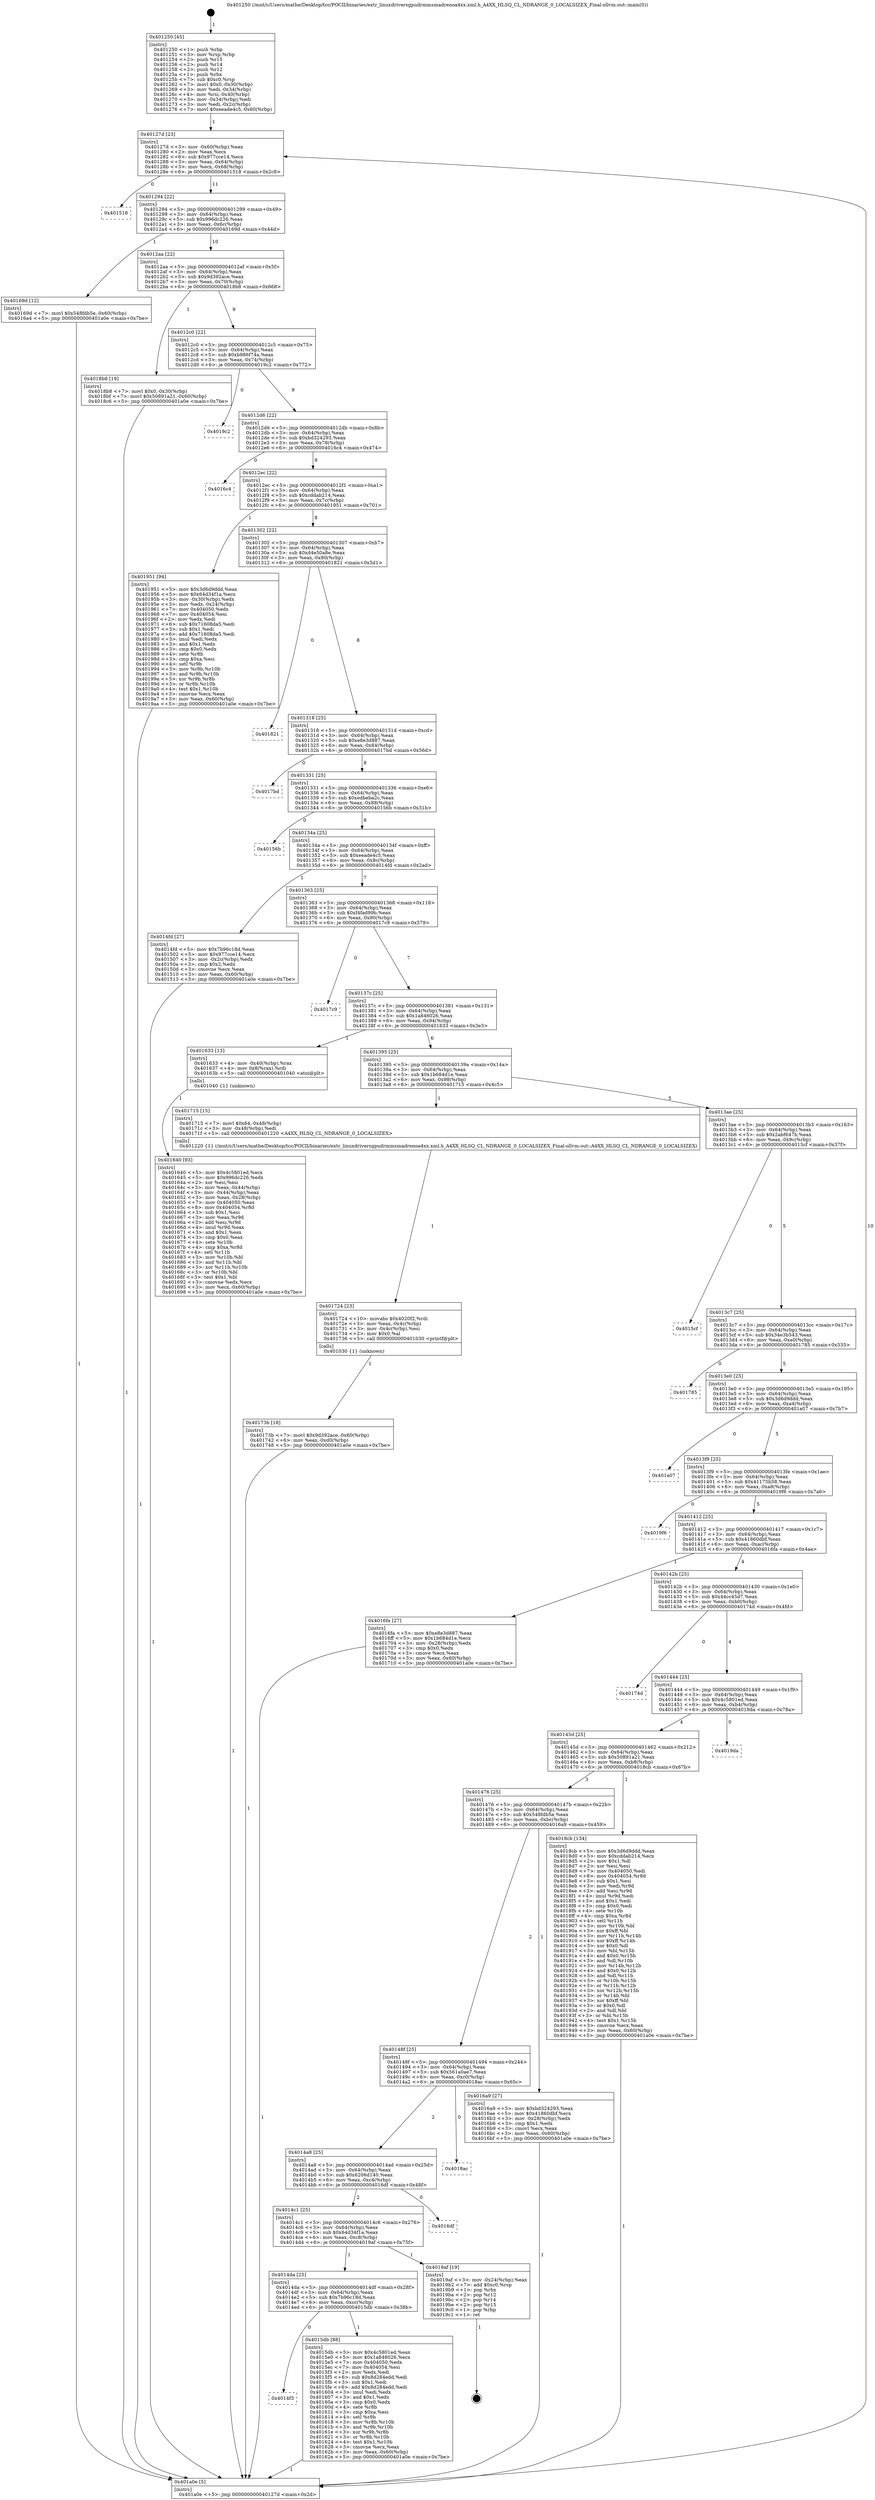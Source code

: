 digraph "0x401250" {
  label = "0x401250 (/mnt/c/Users/mathe/Desktop/tcc/POCII/binaries/extr_linuxdriversgpudrmmsmadrenoa4xx.xml.h_A4XX_HLSQ_CL_NDRANGE_0_LOCALSIZEX_Final-ollvm.out::main(0))"
  labelloc = "t"
  node[shape=record]

  Entry [label="",width=0.3,height=0.3,shape=circle,fillcolor=black,style=filled]
  "0x40127d" [label="{
     0x40127d [23]\l
     | [instrs]\l
     &nbsp;&nbsp;0x40127d \<+3\>: mov -0x60(%rbp),%eax\l
     &nbsp;&nbsp;0x401280 \<+2\>: mov %eax,%ecx\l
     &nbsp;&nbsp;0x401282 \<+6\>: sub $0x977cce14,%ecx\l
     &nbsp;&nbsp;0x401288 \<+3\>: mov %eax,-0x64(%rbp)\l
     &nbsp;&nbsp;0x40128b \<+3\>: mov %ecx,-0x68(%rbp)\l
     &nbsp;&nbsp;0x40128e \<+6\>: je 0000000000401518 \<main+0x2c8\>\l
  }"]
  "0x401518" [label="{
     0x401518\l
  }", style=dashed]
  "0x401294" [label="{
     0x401294 [22]\l
     | [instrs]\l
     &nbsp;&nbsp;0x401294 \<+5\>: jmp 0000000000401299 \<main+0x49\>\l
     &nbsp;&nbsp;0x401299 \<+3\>: mov -0x64(%rbp),%eax\l
     &nbsp;&nbsp;0x40129c \<+5\>: sub $0x996dc226,%eax\l
     &nbsp;&nbsp;0x4012a1 \<+3\>: mov %eax,-0x6c(%rbp)\l
     &nbsp;&nbsp;0x4012a4 \<+6\>: je 000000000040169d \<main+0x44d\>\l
  }"]
  Exit [label="",width=0.3,height=0.3,shape=circle,fillcolor=black,style=filled,peripheries=2]
  "0x40169d" [label="{
     0x40169d [12]\l
     | [instrs]\l
     &nbsp;&nbsp;0x40169d \<+7\>: movl $0x548fdb5e,-0x60(%rbp)\l
     &nbsp;&nbsp;0x4016a4 \<+5\>: jmp 0000000000401a0e \<main+0x7be\>\l
  }"]
  "0x4012aa" [label="{
     0x4012aa [22]\l
     | [instrs]\l
     &nbsp;&nbsp;0x4012aa \<+5\>: jmp 00000000004012af \<main+0x5f\>\l
     &nbsp;&nbsp;0x4012af \<+3\>: mov -0x64(%rbp),%eax\l
     &nbsp;&nbsp;0x4012b2 \<+5\>: sub $0x9d392ace,%eax\l
     &nbsp;&nbsp;0x4012b7 \<+3\>: mov %eax,-0x70(%rbp)\l
     &nbsp;&nbsp;0x4012ba \<+6\>: je 00000000004018b8 \<main+0x668\>\l
  }"]
  "0x40173b" [label="{
     0x40173b [18]\l
     | [instrs]\l
     &nbsp;&nbsp;0x40173b \<+7\>: movl $0x9d392ace,-0x60(%rbp)\l
     &nbsp;&nbsp;0x401742 \<+6\>: mov %eax,-0xd0(%rbp)\l
     &nbsp;&nbsp;0x401748 \<+5\>: jmp 0000000000401a0e \<main+0x7be\>\l
  }"]
  "0x4018b8" [label="{
     0x4018b8 [19]\l
     | [instrs]\l
     &nbsp;&nbsp;0x4018b8 \<+7\>: movl $0x0,-0x30(%rbp)\l
     &nbsp;&nbsp;0x4018bf \<+7\>: movl $0x50891a21,-0x60(%rbp)\l
     &nbsp;&nbsp;0x4018c6 \<+5\>: jmp 0000000000401a0e \<main+0x7be\>\l
  }"]
  "0x4012c0" [label="{
     0x4012c0 [22]\l
     | [instrs]\l
     &nbsp;&nbsp;0x4012c0 \<+5\>: jmp 00000000004012c5 \<main+0x75\>\l
     &nbsp;&nbsp;0x4012c5 \<+3\>: mov -0x64(%rbp),%eax\l
     &nbsp;&nbsp;0x4012c8 \<+5\>: sub $0xb986f74a,%eax\l
     &nbsp;&nbsp;0x4012cd \<+3\>: mov %eax,-0x74(%rbp)\l
     &nbsp;&nbsp;0x4012d0 \<+6\>: je 00000000004019c2 \<main+0x772\>\l
  }"]
  "0x401724" [label="{
     0x401724 [23]\l
     | [instrs]\l
     &nbsp;&nbsp;0x401724 \<+10\>: movabs $0x4020f2,%rdi\l
     &nbsp;&nbsp;0x40172e \<+3\>: mov %eax,-0x4c(%rbp)\l
     &nbsp;&nbsp;0x401731 \<+3\>: mov -0x4c(%rbp),%esi\l
     &nbsp;&nbsp;0x401734 \<+2\>: mov $0x0,%al\l
     &nbsp;&nbsp;0x401736 \<+5\>: call 0000000000401030 \<printf@plt\>\l
     | [calls]\l
     &nbsp;&nbsp;0x401030 \{1\} (unknown)\l
  }"]
  "0x4019c2" [label="{
     0x4019c2\l
  }", style=dashed]
  "0x4012d6" [label="{
     0x4012d6 [22]\l
     | [instrs]\l
     &nbsp;&nbsp;0x4012d6 \<+5\>: jmp 00000000004012db \<main+0x8b\>\l
     &nbsp;&nbsp;0x4012db \<+3\>: mov -0x64(%rbp),%eax\l
     &nbsp;&nbsp;0x4012de \<+5\>: sub $0xbd324293,%eax\l
     &nbsp;&nbsp;0x4012e3 \<+3\>: mov %eax,-0x78(%rbp)\l
     &nbsp;&nbsp;0x4012e6 \<+6\>: je 00000000004016c4 \<main+0x474\>\l
  }"]
  "0x401640" [label="{
     0x401640 [93]\l
     | [instrs]\l
     &nbsp;&nbsp;0x401640 \<+5\>: mov $0x4c5801ed,%ecx\l
     &nbsp;&nbsp;0x401645 \<+5\>: mov $0x996dc226,%edx\l
     &nbsp;&nbsp;0x40164a \<+2\>: xor %esi,%esi\l
     &nbsp;&nbsp;0x40164c \<+3\>: mov %eax,-0x44(%rbp)\l
     &nbsp;&nbsp;0x40164f \<+3\>: mov -0x44(%rbp),%eax\l
     &nbsp;&nbsp;0x401652 \<+3\>: mov %eax,-0x28(%rbp)\l
     &nbsp;&nbsp;0x401655 \<+7\>: mov 0x404050,%eax\l
     &nbsp;&nbsp;0x40165c \<+8\>: mov 0x404054,%r8d\l
     &nbsp;&nbsp;0x401664 \<+3\>: sub $0x1,%esi\l
     &nbsp;&nbsp;0x401667 \<+3\>: mov %eax,%r9d\l
     &nbsp;&nbsp;0x40166a \<+3\>: add %esi,%r9d\l
     &nbsp;&nbsp;0x40166d \<+4\>: imul %r9d,%eax\l
     &nbsp;&nbsp;0x401671 \<+3\>: and $0x1,%eax\l
     &nbsp;&nbsp;0x401674 \<+3\>: cmp $0x0,%eax\l
     &nbsp;&nbsp;0x401677 \<+4\>: sete %r10b\l
     &nbsp;&nbsp;0x40167b \<+4\>: cmp $0xa,%r8d\l
     &nbsp;&nbsp;0x40167f \<+4\>: setl %r11b\l
     &nbsp;&nbsp;0x401683 \<+3\>: mov %r10b,%bl\l
     &nbsp;&nbsp;0x401686 \<+3\>: and %r11b,%bl\l
     &nbsp;&nbsp;0x401689 \<+3\>: xor %r11b,%r10b\l
     &nbsp;&nbsp;0x40168c \<+3\>: or %r10b,%bl\l
     &nbsp;&nbsp;0x40168f \<+3\>: test $0x1,%bl\l
     &nbsp;&nbsp;0x401692 \<+3\>: cmovne %edx,%ecx\l
     &nbsp;&nbsp;0x401695 \<+3\>: mov %ecx,-0x60(%rbp)\l
     &nbsp;&nbsp;0x401698 \<+5\>: jmp 0000000000401a0e \<main+0x7be\>\l
  }"]
  "0x4016c4" [label="{
     0x4016c4\l
  }", style=dashed]
  "0x4012ec" [label="{
     0x4012ec [22]\l
     | [instrs]\l
     &nbsp;&nbsp;0x4012ec \<+5\>: jmp 00000000004012f1 \<main+0xa1\>\l
     &nbsp;&nbsp;0x4012f1 \<+3\>: mov -0x64(%rbp),%eax\l
     &nbsp;&nbsp;0x4012f4 \<+5\>: sub $0xcddab214,%eax\l
     &nbsp;&nbsp;0x4012f9 \<+3\>: mov %eax,-0x7c(%rbp)\l
     &nbsp;&nbsp;0x4012fc \<+6\>: je 0000000000401951 \<main+0x701\>\l
  }"]
  "0x4014f3" [label="{
     0x4014f3\l
  }", style=dashed]
  "0x401951" [label="{
     0x401951 [94]\l
     | [instrs]\l
     &nbsp;&nbsp;0x401951 \<+5\>: mov $0x3d6d9ddd,%eax\l
     &nbsp;&nbsp;0x401956 \<+5\>: mov $0x64d34f1a,%ecx\l
     &nbsp;&nbsp;0x40195b \<+3\>: mov -0x30(%rbp),%edx\l
     &nbsp;&nbsp;0x40195e \<+3\>: mov %edx,-0x24(%rbp)\l
     &nbsp;&nbsp;0x401961 \<+7\>: mov 0x404050,%edx\l
     &nbsp;&nbsp;0x401968 \<+7\>: mov 0x404054,%esi\l
     &nbsp;&nbsp;0x40196f \<+2\>: mov %edx,%edi\l
     &nbsp;&nbsp;0x401971 \<+6\>: sub $0x71608da5,%edi\l
     &nbsp;&nbsp;0x401977 \<+3\>: sub $0x1,%edi\l
     &nbsp;&nbsp;0x40197a \<+6\>: add $0x71608da5,%edi\l
     &nbsp;&nbsp;0x401980 \<+3\>: imul %edi,%edx\l
     &nbsp;&nbsp;0x401983 \<+3\>: and $0x1,%edx\l
     &nbsp;&nbsp;0x401986 \<+3\>: cmp $0x0,%edx\l
     &nbsp;&nbsp;0x401989 \<+4\>: sete %r8b\l
     &nbsp;&nbsp;0x40198d \<+3\>: cmp $0xa,%esi\l
     &nbsp;&nbsp;0x401990 \<+4\>: setl %r9b\l
     &nbsp;&nbsp;0x401994 \<+3\>: mov %r8b,%r10b\l
     &nbsp;&nbsp;0x401997 \<+3\>: and %r9b,%r10b\l
     &nbsp;&nbsp;0x40199a \<+3\>: xor %r9b,%r8b\l
     &nbsp;&nbsp;0x40199d \<+3\>: or %r8b,%r10b\l
     &nbsp;&nbsp;0x4019a0 \<+4\>: test $0x1,%r10b\l
     &nbsp;&nbsp;0x4019a4 \<+3\>: cmovne %ecx,%eax\l
     &nbsp;&nbsp;0x4019a7 \<+3\>: mov %eax,-0x60(%rbp)\l
     &nbsp;&nbsp;0x4019aa \<+5\>: jmp 0000000000401a0e \<main+0x7be\>\l
  }"]
  "0x401302" [label="{
     0x401302 [22]\l
     | [instrs]\l
     &nbsp;&nbsp;0x401302 \<+5\>: jmp 0000000000401307 \<main+0xb7\>\l
     &nbsp;&nbsp;0x401307 \<+3\>: mov -0x64(%rbp),%eax\l
     &nbsp;&nbsp;0x40130a \<+5\>: sub $0xd4e50a8e,%eax\l
     &nbsp;&nbsp;0x40130f \<+3\>: mov %eax,-0x80(%rbp)\l
     &nbsp;&nbsp;0x401312 \<+6\>: je 0000000000401821 \<main+0x5d1\>\l
  }"]
  "0x4015db" [label="{
     0x4015db [88]\l
     | [instrs]\l
     &nbsp;&nbsp;0x4015db \<+5\>: mov $0x4c5801ed,%eax\l
     &nbsp;&nbsp;0x4015e0 \<+5\>: mov $0x1a846026,%ecx\l
     &nbsp;&nbsp;0x4015e5 \<+7\>: mov 0x404050,%edx\l
     &nbsp;&nbsp;0x4015ec \<+7\>: mov 0x404054,%esi\l
     &nbsp;&nbsp;0x4015f3 \<+2\>: mov %edx,%edi\l
     &nbsp;&nbsp;0x4015f5 \<+6\>: sub $0x8d284edd,%edi\l
     &nbsp;&nbsp;0x4015fb \<+3\>: sub $0x1,%edi\l
     &nbsp;&nbsp;0x4015fe \<+6\>: add $0x8d284edd,%edi\l
     &nbsp;&nbsp;0x401604 \<+3\>: imul %edi,%edx\l
     &nbsp;&nbsp;0x401607 \<+3\>: and $0x1,%edx\l
     &nbsp;&nbsp;0x40160a \<+3\>: cmp $0x0,%edx\l
     &nbsp;&nbsp;0x40160d \<+4\>: sete %r8b\l
     &nbsp;&nbsp;0x401611 \<+3\>: cmp $0xa,%esi\l
     &nbsp;&nbsp;0x401614 \<+4\>: setl %r9b\l
     &nbsp;&nbsp;0x401618 \<+3\>: mov %r8b,%r10b\l
     &nbsp;&nbsp;0x40161b \<+3\>: and %r9b,%r10b\l
     &nbsp;&nbsp;0x40161e \<+3\>: xor %r9b,%r8b\l
     &nbsp;&nbsp;0x401621 \<+3\>: or %r8b,%r10b\l
     &nbsp;&nbsp;0x401624 \<+4\>: test $0x1,%r10b\l
     &nbsp;&nbsp;0x401628 \<+3\>: cmovne %ecx,%eax\l
     &nbsp;&nbsp;0x40162b \<+3\>: mov %eax,-0x60(%rbp)\l
     &nbsp;&nbsp;0x40162e \<+5\>: jmp 0000000000401a0e \<main+0x7be\>\l
  }"]
  "0x401821" [label="{
     0x401821\l
  }", style=dashed]
  "0x401318" [label="{
     0x401318 [25]\l
     | [instrs]\l
     &nbsp;&nbsp;0x401318 \<+5\>: jmp 000000000040131d \<main+0xcd\>\l
     &nbsp;&nbsp;0x40131d \<+3\>: mov -0x64(%rbp),%eax\l
     &nbsp;&nbsp;0x401320 \<+5\>: sub $0xe8e3d887,%eax\l
     &nbsp;&nbsp;0x401325 \<+6\>: mov %eax,-0x84(%rbp)\l
     &nbsp;&nbsp;0x40132b \<+6\>: je 00000000004017bd \<main+0x56d\>\l
  }"]
  "0x4014da" [label="{
     0x4014da [25]\l
     | [instrs]\l
     &nbsp;&nbsp;0x4014da \<+5\>: jmp 00000000004014df \<main+0x28f\>\l
     &nbsp;&nbsp;0x4014df \<+3\>: mov -0x64(%rbp),%eax\l
     &nbsp;&nbsp;0x4014e2 \<+5\>: sub $0x7b96c18d,%eax\l
     &nbsp;&nbsp;0x4014e7 \<+6\>: mov %eax,-0xcc(%rbp)\l
     &nbsp;&nbsp;0x4014ed \<+6\>: je 00000000004015db \<main+0x38b\>\l
  }"]
  "0x4017bd" [label="{
     0x4017bd\l
  }", style=dashed]
  "0x401331" [label="{
     0x401331 [25]\l
     | [instrs]\l
     &nbsp;&nbsp;0x401331 \<+5\>: jmp 0000000000401336 \<main+0xe6\>\l
     &nbsp;&nbsp;0x401336 \<+3\>: mov -0x64(%rbp),%eax\l
     &nbsp;&nbsp;0x401339 \<+5\>: sub $0xedbeba2c,%eax\l
     &nbsp;&nbsp;0x40133e \<+6\>: mov %eax,-0x88(%rbp)\l
     &nbsp;&nbsp;0x401344 \<+6\>: je 000000000040156b \<main+0x31b\>\l
  }"]
  "0x4019af" [label="{
     0x4019af [19]\l
     | [instrs]\l
     &nbsp;&nbsp;0x4019af \<+3\>: mov -0x24(%rbp),%eax\l
     &nbsp;&nbsp;0x4019b2 \<+7\>: add $0xc0,%rsp\l
     &nbsp;&nbsp;0x4019b9 \<+1\>: pop %rbx\l
     &nbsp;&nbsp;0x4019ba \<+2\>: pop %r12\l
     &nbsp;&nbsp;0x4019bc \<+2\>: pop %r14\l
     &nbsp;&nbsp;0x4019be \<+2\>: pop %r15\l
     &nbsp;&nbsp;0x4019c0 \<+1\>: pop %rbp\l
     &nbsp;&nbsp;0x4019c1 \<+1\>: ret\l
  }"]
  "0x40156b" [label="{
     0x40156b\l
  }", style=dashed]
  "0x40134a" [label="{
     0x40134a [25]\l
     | [instrs]\l
     &nbsp;&nbsp;0x40134a \<+5\>: jmp 000000000040134f \<main+0xff\>\l
     &nbsp;&nbsp;0x40134f \<+3\>: mov -0x64(%rbp),%eax\l
     &nbsp;&nbsp;0x401352 \<+5\>: sub $0xeeade4c5,%eax\l
     &nbsp;&nbsp;0x401357 \<+6\>: mov %eax,-0x8c(%rbp)\l
     &nbsp;&nbsp;0x40135d \<+6\>: je 00000000004014fd \<main+0x2ad\>\l
  }"]
  "0x4014c1" [label="{
     0x4014c1 [25]\l
     | [instrs]\l
     &nbsp;&nbsp;0x4014c1 \<+5\>: jmp 00000000004014c6 \<main+0x276\>\l
     &nbsp;&nbsp;0x4014c6 \<+3\>: mov -0x64(%rbp),%eax\l
     &nbsp;&nbsp;0x4014c9 \<+5\>: sub $0x64d34f1a,%eax\l
     &nbsp;&nbsp;0x4014ce \<+6\>: mov %eax,-0xc8(%rbp)\l
     &nbsp;&nbsp;0x4014d4 \<+6\>: je 00000000004019af \<main+0x75f\>\l
  }"]
  "0x4014fd" [label="{
     0x4014fd [27]\l
     | [instrs]\l
     &nbsp;&nbsp;0x4014fd \<+5\>: mov $0x7b96c18d,%eax\l
     &nbsp;&nbsp;0x401502 \<+5\>: mov $0x977cce14,%ecx\l
     &nbsp;&nbsp;0x401507 \<+3\>: mov -0x2c(%rbp),%edx\l
     &nbsp;&nbsp;0x40150a \<+3\>: cmp $0x2,%edx\l
     &nbsp;&nbsp;0x40150d \<+3\>: cmovne %ecx,%eax\l
     &nbsp;&nbsp;0x401510 \<+3\>: mov %eax,-0x60(%rbp)\l
     &nbsp;&nbsp;0x401513 \<+5\>: jmp 0000000000401a0e \<main+0x7be\>\l
  }"]
  "0x401363" [label="{
     0x401363 [25]\l
     | [instrs]\l
     &nbsp;&nbsp;0x401363 \<+5\>: jmp 0000000000401368 \<main+0x118\>\l
     &nbsp;&nbsp;0x401368 \<+3\>: mov -0x64(%rbp),%eax\l
     &nbsp;&nbsp;0x40136b \<+5\>: sub $0xf4fad99b,%eax\l
     &nbsp;&nbsp;0x401370 \<+6\>: mov %eax,-0x90(%rbp)\l
     &nbsp;&nbsp;0x401376 \<+6\>: je 00000000004017c9 \<main+0x579\>\l
  }"]
  "0x401a0e" [label="{
     0x401a0e [5]\l
     | [instrs]\l
     &nbsp;&nbsp;0x401a0e \<+5\>: jmp 000000000040127d \<main+0x2d\>\l
  }"]
  "0x401250" [label="{
     0x401250 [45]\l
     | [instrs]\l
     &nbsp;&nbsp;0x401250 \<+1\>: push %rbp\l
     &nbsp;&nbsp;0x401251 \<+3\>: mov %rsp,%rbp\l
     &nbsp;&nbsp;0x401254 \<+2\>: push %r15\l
     &nbsp;&nbsp;0x401256 \<+2\>: push %r14\l
     &nbsp;&nbsp;0x401258 \<+2\>: push %r12\l
     &nbsp;&nbsp;0x40125a \<+1\>: push %rbx\l
     &nbsp;&nbsp;0x40125b \<+7\>: sub $0xc0,%rsp\l
     &nbsp;&nbsp;0x401262 \<+7\>: movl $0x0,-0x30(%rbp)\l
     &nbsp;&nbsp;0x401269 \<+3\>: mov %edi,-0x34(%rbp)\l
     &nbsp;&nbsp;0x40126c \<+4\>: mov %rsi,-0x40(%rbp)\l
     &nbsp;&nbsp;0x401270 \<+3\>: mov -0x34(%rbp),%edi\l
     &nbsp;&nbsp;0x401273 \<+3\>: mov %edi,-0x2c(%rbp)\l
     &nbsp;&nbsp;0x401276 \<+7\>: movl $0xeeade4c5,-0x60(%rbp)\l
  }"]
  "0x4016df" [label="{
     0x4016df\l
  }", style=dashed]
  "0x4017c9" [label="{
     0x4017c9\l
  }", style=dashed]
  "0x40137c" [label="{
     0x40137c [25]\l
     | [instrs]\l
     &nbsp;&nbsp;0x40137c \<+5\>: jmp 0000000000401381 \<main+0x131\>\l
     &nbsp;&nbsp;0x401381 \<+3\>: mov -0x64(%rbp),%eax\l
     &nbsp;&nbsp;0x401384 \<+5\>: sub $0x1a846026,%eax\l
     &nbsp;&nbsp;0x401389 \<+6\>: mov %eax,-0x94(%rbp)\l
     &nbsp;&nbsp;0x40138f \<+6\>: je 0000000000401633 \<main+0x3e3\>\l
  }"]
  "0x4014a8" [label="{
     0x4014a8 [25]\l
     | [instrs]\l
     &nbsp;&nbsp;0x4014a8 \<+5\>: jmp 00000000004014ad \<main+0x25d\>\l
     &nbsp;&nbsp;0x4014ad \<+3\>: mov -0x64(%rbp),%eax\l
     &nbsp;&nbsp;0x4014b0 \<+5\>: sub $0x6206d140,%eax\l
     &nbsp;&nbsp;0x4014b5 \<+6\>: mov %eax,-0xc4(%rbp)\l
     &nbsp;&nbsp;0x4014bb \<+6\>: je 00000000004016df \<main+0x48f\>\l
  }"]
  "0x401633" [label="{
     0x401633 [13]\l
     | [instrs]\l
     &nbsp;&nbsp;0x401633 \<+4\>: mov -0x40(%rbp),%rax\l
     &nbsp;&nbsp;0x401637 \<+4\>: mov 0x8(%rax),%rdi\l
     &nbsp;&nbsp;0x40163b \<+5\>: call 0000000000401040 \<atoi@plt\>\l
     | [calls]\l
     &nbsp;&nbsp;0x401040 \{1\} (unknown)\l
  }"]
  "0x401395" [label="{
     0x401395 [25]\l
     | [instrs]\l
     &nbsp;&nbsp;0x401395 \<+5\>: jmp 000000000040139a \<main+0x14a\>\l
     &nbsp;&nbsp;0x40139a \<+3\>: mov -0x64(%rbp),%eax\l
     &nbsp;&nbsp;0x40139d \<+5\>: sub $0x1b684d1e,%eax\l
     &nbsp;&nbsp;0x4013a2 \<+6\>: mov %eax,-0x98(%rbp)\l
     &nbsp;&nbsp;0x4013a8 \<+6\>: je 0000000000401715 \<main+0x4c5\>\l
  }"]
  "0x4018ac" [label="{
     0x4018ac\l
  }", style=dashed]
  "0x401715" [label="{
     0x401715 [15]\l
     | [instrs]\l
     &nbsp;&nbsp;0x401715 \<+7\>: movl $0x64,-0x48(%rbp)\l
     &nbsp;&nbsp;0x40171c \<+3\>: mov -0x48(%rbp),%edi\l
     &nbsp;&nbsp;0x40171f \<+5\>: call 0000000000401220 \<A4XX_HLSQ_CL_NDRANGE_0_LOCALSIZEX\>\l
     | [calls]\l
     &nbsp;&nbsp;0x401220 \{1\} (/mnt/c/Users/mathe/Desktop/tcc/POCII/binaries/extr_linuxdriversgpudrmmsmadrenoa4xx.xml.h_A4XX_HLSQ_CL_NDRANGE_0_LOCALSIZEX_Final-ollvm.out::A4XX_HLSQ_CL_NDRANGE_0_LOCALSIZEX)\l
  }"]
  "0x4013ae" [label="{
     0x4013ae [25]\l
     | [instrs]\l
     &nbsp;&nbsp;0x4013ae \<+5\>: jmp 00000000004013b3 \<main+0x163\>\l
     &nbsp;&nbsp;0x4013b3 \<+3\>: mov -0x64(%rbp),%eax\l
     &nbsp;&nbsp;0x4013b6 \<+5\>: sub $0x2abf647b,%eax\l
     &nbsp;&nbsp;0x4013bb \<+6\>: mov %eax,-0x9c(%rbp)\l
     &nbsp;&nbsp;0x4013c1 \<+6\>: je 00000000004015cf \<main+0x37f\>\l
  }"]
  "0x40148f" [label="{
     0x40148f [25]\l
     | [instrs]\l
     &nbsp;&nbsp;0x40148f \<+5\>: jmp 0000000000401494 \<main+0x244\>\l
     &nbsp;&nbsp;0x401494 \<+3\>: mov -0x64(%rbp),%eax\l
     &nbsp;&nbsp;0x401497 \<+5\>: sub $0x561a0ae7,%eax\l
     &nbsp;&nbsp;0x40149c \<+6\>: mov %eax,-0xc0(%rbp)\l
     &nbsp;&nbsp;0x4014a2 \<+6\>: je 00000000004018ac \<main+0x65c\>\l
  }"]
  "0x4015cf" [label="{
     0x4015cf\l
  }", style=dashed]
  "0x4013c7" [label="{
     0x4013c7 [25]\l
     | [instrs]\l
     &nbsp;&nbsp;0x4013c7 \<+5\>: jmp 00000000004013cc \<main+0x17c\>\l
     &nbsp;&nbsp;0x4013cc \<+3\>: mov -0x64(%rbp),%eax\l
     &nbsp;&nbsp;0x4013cf \<+5\>: sub $0x34e3b543,%eax\l
     &nbsp;&nbsp;0x4013d4 \<+6\>: mov %eax,-0xa0(%rbp)\l
     &nbsp;&nbsp;0x4013da \<+6\>: je 0000000000401785 \<main+0x535\>\l
  }"]
  "0x4016a9" [label="{
     0x4016a9 [27]\l
     | [instrs]\l
     &nbsp;&nbsp;0x4016a9 \<+5\>: mov $0xbd324293,%eax\l
     &nbsp;&nbsp;0x4016ae \<+5\>: mov $0x41860dbf,%ecx\l
     &nbsp;&nbsp;0x4016b3 \<+3\>: mov -0x28(%rbp),%edx\l
     &nbsp;&nbsp;0x4016b6 \<+3\>: cmp $0x1,%edx\l
     &nbsp;&nbsp;0x4016b9 \<+3\>: cmovl %ecx,%eax\l
     &nbsp;&nbsp;0x4016bc \<+3\>: mov %eax,-0x60(%rbp)\l
     &nbsp;&nbsp;0x4016bf \<+5\>: jmp 0000000000401a0e \<main+0x7be\>\l
  }"]
  "0x401785" [label="{
     0x401785\l
  }", style=dashed]
  "0x4013e0" [label="{
     0x4013e0 [25]\l
     | [instrs]\l
     &nbsp;&nbsp;0x4013e0 \<+5\>: jmp 00000000004013e5 \<main+0x195\>\l
     &nbsp;&nbsp;0x4013e5 \<+3\>: mov -0x64(%rbp),%eax\l
     &nbsp;&nbsp;0x4013e8 \<+5\>: sub $0x3d6d9ddd,%eax\l
     &nbsp;&nbsp;0x4013ed \<+6\>: mov %eax,-0xa4(%rbp)\l
     &nbsp;&nbsp;0x4013f3 \<+6\>: je 0000000000401a07 \<main+0x7b7\>\l
  }"]
  "0x401476" [label="{
     0x401476 [25]\l
     | [instrs]\l
     &nbsp;&nbsp;0x401476 \<+5\>: jmp 000000000040147b \<main+0x22b\>\l
     &nbsp;&nbsp;0x40147b \<+3\>: mov -0x64(%rbp),%eax\l
     &nbsp;&nbsp;0x40147e \<+5\>: sub $0x548fdb5e,%eax\l
     &nbsp;&nbsp;0x401483 \<+6\>: mov %eax,-0xbc(%rbp)\l
     &nbsp;&nbsp;0x401489 \<+6\>: je 00000000004016a9 \<main+0x459\>\l
  }"]
  "0x401a07" [label="{
     0x401a07\l
  }", style=dashed]
  "0x4013f9" [label="{
     0x4013f9 [25]\l
     | [instrs]\l
     &nbsp;&nbsp;0x4013f9 \<+5\>: jmp 00000000004013fe \<main+0x1ae\>\l
     &nbsp;&nbsp;0x4013fe \<+3\>: mov -0x64(%rbp),%eax\l
     &nbsp;&nbsp;0x401401 \<+5\>: sub $0x41175b58,%eax\l
     &nbsp;&nbsp;0x401406 \<+6\>: mov %eax,-0xa8(%rbp)\l
     &nbsp;&nbsp;0x40140c \<+6\>: je 00000000004019f6 \<main+0x7a6\>\l
  }"]
  "0x4018cb" [label="{
     0x4018cb [134]\l
     | [instrs]\l
     &nbsp;&nbsp;0x4018cb \<+5\>: mov $0x3d6d9ddd,%eax\l
     &nbsp;&nbsp;0x4018d0 \<+5\>: mov $0xcddab214,%ecx\l
     &nbsp;&nbsp;0x4018d5 \<+2\>: mov $0x1,%dl\l
     &nbsp;&nbsp;0x4018d7 \<+2\>: xor %esi,%esi\l
     &nbsp;&nbsp;0x4018d9 \<+7\>: mov 0x404050,%edi\l
     &nbsp;&nbsp;0x4018e0 \<+8\>: mov 0x404054,%r8d\l
     &nbsp;&nbsp;0x4018e8 \<+3\>: sub $0x1,%esi\l
     &nbsp;&nbsp;0x4018eb \<+3\>: mov %edi,%r9d\l
     &nbsp;&nbsp;0x4018ee \<+3\>: add %esi,%r9d\l
     &nbsp;&nbsp;0x4018f1 \<+4\>: imul %r9d,%edi\l
     &nbsp;&nbsp;0x4018f5 \<+3\>: and $0x1,%edi\l
     &nbsp;&nbsp;0x4018f8 \<+3\>: cmp $0x0,%edi\l
     &nbsp;&nbsp;0x4018fb \<+4\>: sete %r10b\l
     &nbsp;&nbsp;0x4018ff \<+4\>: cmp $0xa,%r8d\l
     &nbsp;&nbsp;0x401903 \<+4\>: setl %r11b\l
     &nbsp;&nbsp;0x401907 \<+3\>: mov %r10b,%bl\l
     &nbsp;&nbsp;0x40190a \<+3\>: xor $0xff,%bl\l
     &nbsp;&nbsp;0x40190d \<+3\>: mov %r11b,%r14b\l
     &nbsp;&nbsp;0x401910 \<+4\>: xor $0xff,%r14b\l
     &nbsp;&nbsp;0x401914 \<+3\>: xor $0x0,%dl\l
     &nbsp;&nbsp;0x401917 \<+3\>: mov %bl,%r15b\l
     &nbsp;&nbsp;0x40191a \<+4\>: and $0x0,%r15b\l
     &nbsp;&nbsp;0x40191e \<+3\>: and %dl,%r10b\l
     &nbsp;&nbsp;0x401921 \<+3\>: mov %r14b,%r12b\l
     &nbsp;&nbsp;0x401924 \<+4\>: and $0x0,%r12b\l
     &nbsp;&nbsp;0x401928 \<+3\>: and %dl,%r11b\l
     &nbsp;&nbsp;0x40192b \<+3\>: or %r10b,%r15b\l
     &nbsp;&nbsp;0x40192e \<+3\>: or %r11b,%r12b\l
     &nbsp;&nbsp;0x401931 \<+3\>: xor %r12b,%r15b\l
     &nbsp;&nbsp;0x401934 \<+3\>: or %r14b,%bl\l
     &nbsp;&nbsp;0x401937 \<+3\>: xor $0xff,%bl\l
     &nbsp;&nbsp;0x40193a \<+3\>: or $0x0,%dl\l
     &nbsp;&nbsp;0x40193d \<+2\>: and %dl,%bl\l
     &nbsp;&nbsp;0x40193f \<+3\>: or %bl,%r15b\l
     &nbsp;&nbsp;0x401942 \<+4\>: test $0x1,%r15b\l
     &nbsp;&nbsp;0x401946 \<+3\>: cmovne %ecx,%eax\l
     &nbsp;&nbsp;0x401949 \<+3\>: mov %eax,-0x60(%rbp)\l
     &nbsp;&nbsp;0x40194c \<+5\>: jmp 0000000000401a0e \<main+0x7be\>\l
  }"]
  "0x4019f6" [label="{
     0x4019f6\l
  }", style=dashed]
  "0x401412" [label="{
     0x401412 [25]\l
     | [instrs]\l
     &nbsp;&nbsp;0x401412 \<+5\>: jmp 0000000000401417 \<main+0x1c7\>\l
     &nbsp;&nbsp;0x401417 \<+3\>: mov -0x64(%rbp),%eax\l
     &nbsp;&nbsp;0x40141a \<+5\>: sub $0x41860dbf,%eax\l
     &nbsp;&nbsp;0x40141f \<+6\>: mov %eax,-0xac(%rbp)\l
     &nbsp;&nbsp;0x401425 \<+6\>: je 00000000004016fa \<main+0x4aa\>\l
  }"]
  "0x40145d" [label="{
     0x40145d [25]\l
     | [instrs]\l
     &nbsp;&nbsp;0x40145d \<+5\>: jmp 0000000000401462 \<main+0x212\>\l
     &nbsp;&nbsp;0x401462 \<+3\>: mov -0x64(%rbp),%eax\l
     &nbsp;&nbsp;0x401465 \<+5\>: sub $0x50891a21,%eax\l
     &nbsp;&nbsp;0x40146a \<+6\>: mov %eax,-0xb8(%rbp)\l
     &nbsp;&nbsp;0x401470 \<+6\>: je 00000000004018cb \<main+0x67b\>\l
  }"]
  "0x4016fa" [label="{
     0x4016fa [27]\l
     | [instrs]\l
     &nbsp;&nbsp;0x4016fa \<+5\>: mov $0xe8e3d887,%eax\l
     &nbsp;&nbsp;0x4016ff \<+5\>: mov $0x1b684d1e,%ecx\l
     &nbsp;&nbsp;0x401704 \<+3\>: mov -0x28(%rbp),%edx\l
     &nbsp;&nbsp;0x401707 \<+3\>: cmp $0x0,%edx\l
     &nbsp;&nbsp;0x40170a \<+3\>: cmove %ecx,%eax\l
     &nbsp;&nbsp;0x40170d \<+3\>: mov %eax,-0x60(%rbp)\l
     &nbsp;&nbsp;0x401710 \<+5\>: jmp 0000000000401a0e \<main+0x7be\>\l
  }"]
  "0x40142b" [label="{
     0x40142b [25]\l
     | [instrs]\l
     &nbsp;&nbsp;0x40142b \<+5\>: jmp 0000000000401430 \<main+0x1e0\>\l
     &nbsp;&nbsp;0x401430 \<+3\>: mov -0x64(%rbp),%eax\l
     &nbsp;&nbsp;0x401433 \<+5\>: sub $0x44cc45d7,%eax\l
     &nbsp;&nbsp;0x401438 \<+6\>: mov %eax,-0xb0(%rbp)\l
     &nbsp;&nbsp;0x40143e \<+6\>: je 000000000040174d \<main+0x4fd\>\l
  }"]
  "0x4019da" [label="{
     0x4019da\l
  }", style=dashed]
  "0x40174d" [label="{
     0x40174d\l
  }", style=dashed]
  "0x401444" [label="{
     0x401444 [25]\l
     | [instrs]\l
     &nbsp;&nbsp;0x401444 \<+5\>: jmp 0000000000401449 \<main+0x1f9\>\l
     &nbsp;&nbsp;0x401449 \<+3\>: mov -0x64(%rbp),%eax\l
     &nbsp;&nbsp;0x40144c \<+5\>: sub $0x4c5801ed,%eax\l
     &nbsp;&nbsp;0x401451 \<+6\>: mov %eax,-0xb4(%rbp)\l
     &nbsp;&nbsp;0x401457 \<+6\>: je 00000000004019da \<main+0x78a\>\l
  }"]
  Entry -> "0x401250" [label=" 1"]
  "0x40127d" -> "0x401518" [label=" 0"]
  "0x40127d" -> "0x401294" [label=" 11"]
  "0x4019af" -> Exit [label=" 1"]
  "0x401294" -> "0x40169d" [label=" 1"]
  "0x401294" -> "0x4012aa" [label=" 10"]
  "0x401951" -> "0x401a0e" [label=" 1"]
  "0x4012aa" -> "0x4018b8" [label=" 1"]
  "0x4012aa" -> "0x4012c0" [label=" 9"]
  "0x4018cb" -> "0x401a0e" [label=" 1"]
  "0x4012c0" -> "0x4019c2" [label=" 0"]
  "0x4012c0" -> "0x4012d6" [label=" 9"]
  "0x4018b8" -> "0x401a0e" [label=" 1"]
  "0x4012d6" -> "0x4016c4" [label=" 0"]
  "0x4012d6" -> "0x4012ec" [label=" 9"]
  "0x40173b" -> "0x401a0e" [label=" 1"]
  "0x4012ec" -> "0x401951" [label=" 1"]
  "0x4012ec" -> "0x401302" [label=" 8"]
  "0x401724" -> "0x40173b" [label=" 1"]
  "0x401302" -> "0x401821" [label=" 0"]
  "0x401302" -> "0x401318" [label=" 8"]
  "0x401715" -> "0x401724" [label=" 1"]
  "0x401318" -> "0x4017bd" [label=" 0"]
  "0x401318" -> "0x401331" [label=" 8"]
  "0x4016a9" -> "0x401a0e" [label=" 1"]
  "0x401331" -> "0x40156b" [label=" 0"]
  "0x401331" -> "0x40134a" [label=" 8"]
  "0x40169d" -> "0x401a0e" [label=" 1"]
  "0x40134a" -> "0x4014fd" [label=" 1"]
  "0x40134a" -> "0x401363" [label=" 7"]
  "0x4014fd" -> "0x401a0e" [label=" 1"]
  "0x401250" -> "0x40127d" [label=" 1"]
  "0x401a0e" -> "0x40127d" [label=" 10"]
  "0x401633" -> "0x401640" [label=" 1"]
  "0x401363" -> "0x4017c9" [label=" 0"]
  "0x401363" -> "0x40137c" [label=" 7"]
  "0x4015db" -> "0x401a0e" [label=" 1"]
  "0x40137c" -> "0x401633" [label=" 1"]
  "0x40137c" -> "0x401395" [label=" 6"]
  "0x4014da" -> "0x4015db" [label=" 1"]
  "0x401395" -> "0x401715" [label=" 1"]
  "0x401395" -> "0x4013ae" [label=" 5"]
  "0x4016fa" -> "0x401a0e" [label=" 1"]
  "0x4013ae" -> "0x4015cf" [label=" 0"]
  "0x4013ae" -> "0x4013c7" [label=" 5"]
  "0x4014c1" -> "0x4019af" [label=" 1"]
  "0x4013c7" -> "0x401785" [label=" 0"]
  "0x4013c7" -> "0x4013e0" [label=" 5"]
  "0x401640" -> "0x401a0e" [label=" 1"]
  "0x4013e0" -> "0x401a07" [label=" 0"]
  "0x4013e0" -> "0x4013f9" [label=" 5"]
  "0x4014a8" -> "0x4016df" [label=" 0"]
  "0x4013f9" -> "0x4019f6" [label=" 0"]
  "0x4013f9" -> "0x401412" [label=" 5"]
  "0x4014da" -> "0x4014f3" [label=" 0"]
  "0x401412" -> "0x4016fa" [label=" 1"]
  "0x401412" -> "0x40142b" [label=" 4"]
  "0x40148f" -> "0x4018ac" [label=" 0"]
  "0x40142b" -> "0x40174d" [label=" 0"]
  "0x40142b" -> "0x401444" [label=" 4"]
  "0x4014c1" -> "0x4014da" [label=" 1"]
  "0x401444" -> "0x4019da" [label=" 0"]
  "0x401444" -> "0x40145d" [label=" 4"]
  "0x40148f" -> "0x4014a8" [label=" 2"]
  "0x40145d" -> "0x4018cb" [label=" 1"]
  "0x40145d" -> "0x401476" [label=" 3"]
  "0x4014a8" -> "0x4014c1" [label=" 2"]
  "0x401476" -> "0x4016a9" [label=" 1"]
  "0x401476" -> "0x40148f" [label=" 2"]
}
